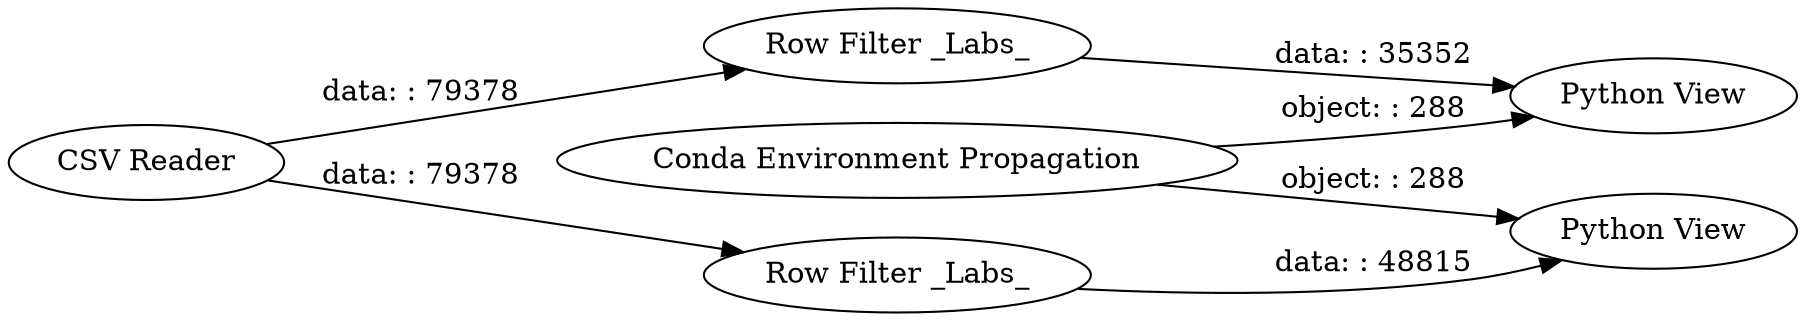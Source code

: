 digraph {
	"6722679508571923440_1" [label="CSV Reader"]
	"6722679508571923440_10" [label="Row Filter _Labs_"]
	"6722679508571923440_22" [label="Row Filter _Labs_"]
	"6722679508571923440_4" [label="Conda Environment Propagation"]
	"6722679508571923440_21" [label="Python View"]
	"6722679508571923440_5" [label="Python View"]
	"6722679508571923440_1" -> "6722679508571923440_22" [label="data: : 79378"]
	"6722679508571923440_22" -> "6722679508571923440_5" [label="data: : 48815"]
	"6722679508571923440_4" -> "6722679508571923440_5" [label="object: : 288"]
	"6722679508571923440_1" -> "6722679508571923440_10" [label="data: : 79378"]
	"6722679508571923440_4" -> "6722679508571923440_21" [label="object: : 288"]
	"6722679508571923440_10" -> "6722679508571923440_21" [label="data: : 35352"]
	rankdir=LR
}

